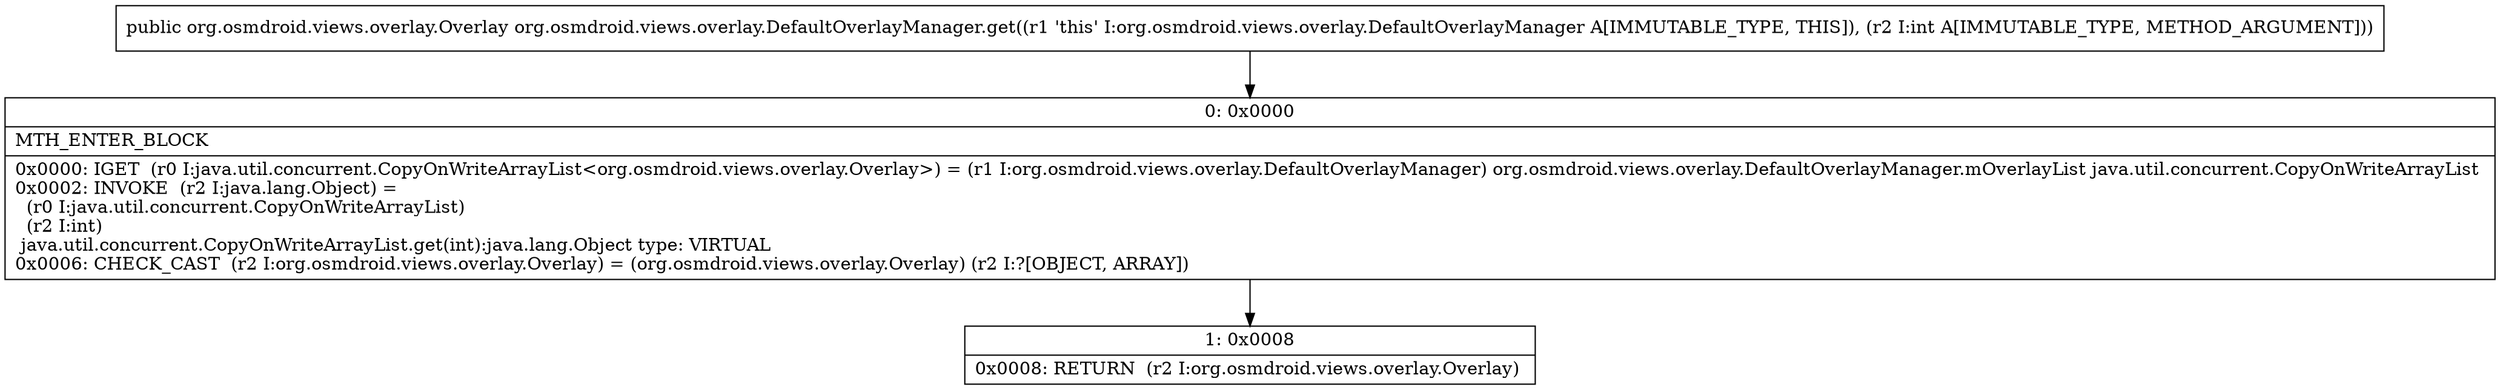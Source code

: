 digraph "CFG fororg.osmdroid.views.overlay.DefaultOverlayManager.get(I)Lorg\/osmdroid\/views\/overlay\/Overlay;" {
Node_0 [shape=record,label="{0\:\ 0x0000|MTH_ENTER_BLOCK\l|0x0000: IGET  (r0 I:java.util.concurrent.CopyOnWriteArrayList\<org.osmdroid.views.overlay.Overlay\>) = (r1 I:org.osmdroid.views.overlay.DefaultOverlayManager) org.osmdroid.views.overlay.DefaultOverlayManager.mOverlayList java.util.concurrent.CopyOnWriteArrayList \l0x0002: INVOKE  (r2 I:java.lang.Object) = \l  (r0 I:java.util.concurrent.CopyOnWriteArrayList)\l  (r2 I:int)\l java.util.concurrent.CopyOnWriteArrayList.get(int):java.lang.Object type: VIRTUAL \l0x0006: CHECK_CAST  (r2 I:org.osmdroid.views.overlay.Overlay) = (org.osmdroid.views.overlay.Overlay) (r2 I:?[OBJECT, ARRAY]) \l}"];
Node_1 [shape=record,label="{1\:\ 0x0008|0x0008: RETURN  (r2 I:org.osmdroid.views.overlay.Overlay) \l}"];
MethodNode[shape=record,label="{public org.osmdroid.views.overlay.Overlay org.osmdroid.views.overlay.DefaultOverlayManager.get((r1 'this' I:org.osmdroid.views.overlay.DefaultOverlayManager A[IMMUTABLE_TYPE, THIS]), (r2 I:int A[IMMUTABLE_TYPE, METHOD_ARGUMENT])) }"];
MethodNode -> Node_0;
Node_0 -> Node_1;
}

